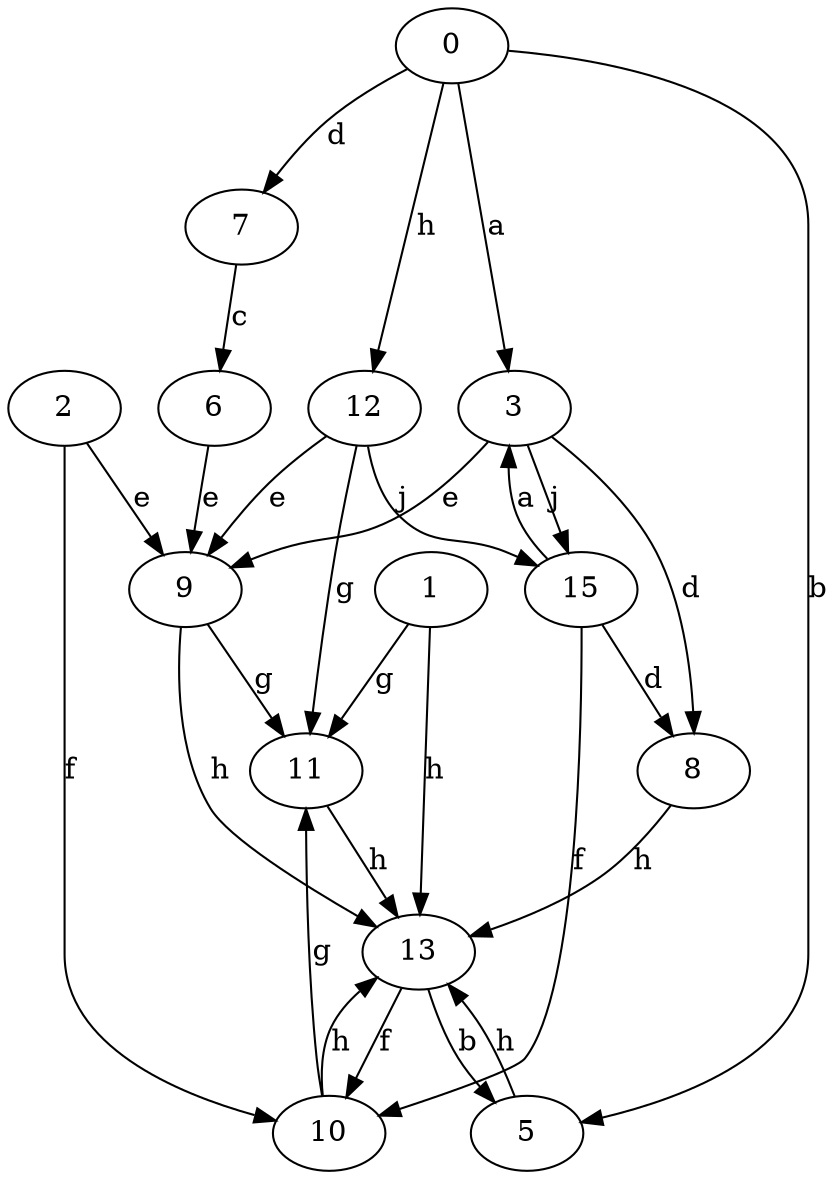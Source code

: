 strict digraph  {
1;
2;
3;
5;
6;
7;
8;
9;
0;
10;
11;
12;
13;
15;
1 -> 11  [label=g];
1 -> 13  [label=h];
2 -> 9  [label=e];
2 -> 10  [label=f];
3 -> 8  [label=d];
3 -> 9  [label=e];
3 -> 15  [label=j];
5 -> 13  [label=h];
6 -> 9  [label=e];
7 -> 6  [label=c];
8 -> 13  [label=h];
9 -> 11  [label=g];
9 -> 13  [label=h];
0 -> 3  [label=a];
0 -> 5  [label=b];
0 -> 7  [label=d];
0 -> 12  [label=h];
10 -> 11  [label=g];
10 -> 13  [label=h];
11 -> 13  [label=h];
12 -> 9  [label=e];
12 -> 11  [label=g];
12 -> 15  [label=j];
13 -> 5  [label=b];
13 -> 10  [label=f];
15 -> 3  [label=a];
15 -> 8  [label=d];
15 -> 10  [label=f];
}
